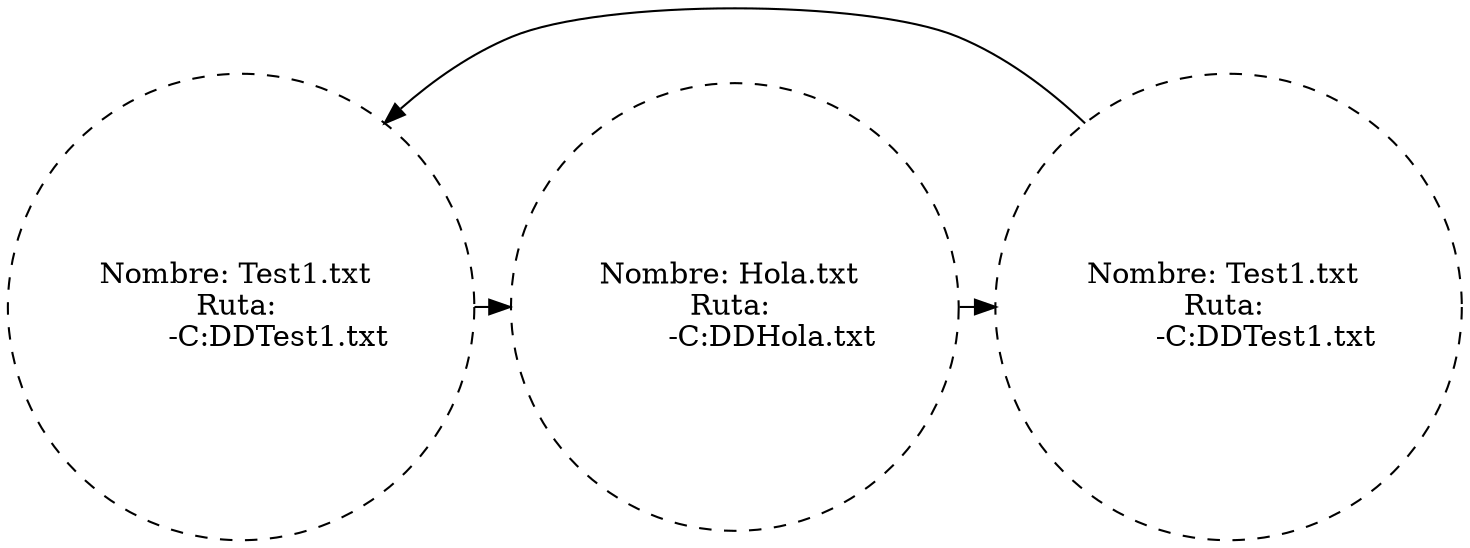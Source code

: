 digraph G {node[shape = circle, style=dashed, fillcolor=red];
Node1[label = "Nombre: Test1.txt 
Ruta: 
	-C:\EDD\Test1.txt"]
Node2[label = "Nombre: Hola.txt 
Ruta: 
	-C:\EDD\Hola.txt"]
Node3[label = "Nombre: Test1.txt 
Ruta: 
	-C:\EDD\Test1.txt"]
Node1->Node2
Node2->Node3
Node3->Node1{rank=same; Node1;Node2;Node3;}}